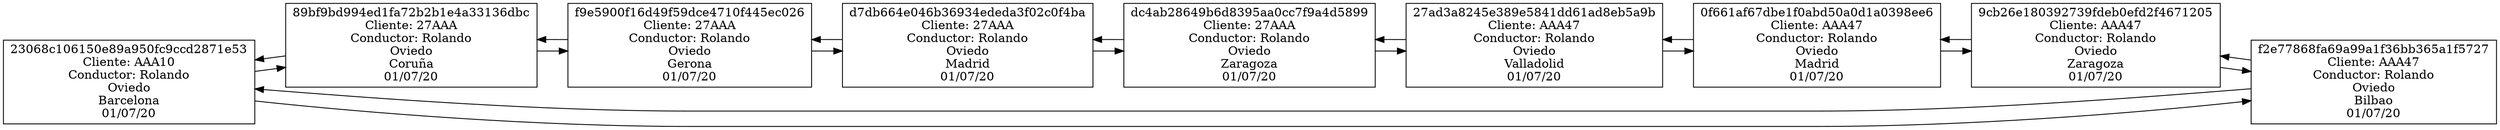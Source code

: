 digraph G {
 rankdir=LR 
 node[shape=box];
graph [ dpi = 300 ];
D23068c106150e89a950fc9ccd2871e53[label="23068c106150e89a950fc9ccd2871e53
Cliente: AAA10
Conductor: Rolando
Oviedo
Barcelona
01/07/20"];
D89bf9bd994ed1fa72b2b1e4a33136dbc[label="89bf9bd994ed1fa72b2b1e4a33136dbc
Cliente: 27AAA
Conductor: Rolando
Oviedo
Coruña
01/07/20"];
Df9e5900f16d49f59dce4710f445ec026[label="f9e5900f16d49f59dce4710f445ec026
Cliente: 27AAA
Conductor: Rolando
Oviedo
Gerona
01/07/20"];
Dd7db664e046b36934ededa3f02c0f4ba[label="d7db664e046b36934ededa3f02c0f4ba
Cliente: 27AAA
Conductor: Rolando
Oviedo
Madrid
01/07/20"];
Ddc4ab28649b6d8395aa0cc7f9a4d5899[label="dc4ab28649b6d8395aa0cc7f9a4d5899
Cliente: 27AAA
Conductor: Rolando
Oviedo
Zaragoza
01/07/20"];
D27ad3a8245e389e5841dd61ad8eb5a9b[label="27ad3a8245e389e5841dd61ad8eb5a9b
Cliente: AAA47
Conductor: Rolando
Oviedo
Valladolid
01/07/20"];
D0f661af67dbe1f0abd50a0d1a0398ee6[label="0f661af67dbe1f0abd50a0d1a0398ee6
Cliente: AAA47
Conductor: Rolando
Oviedo
Madrid
01/07/20"];
D9cb26e180392739fdeb0efd2f4671205[label="9cb26e180392739fdeb0efd2f4671205
Cliente: AAA47
Conductor: Rolando
Oviedo
Zaragoza
01/07/20"];
Df2e77868fa69a99a1f36bb365a1f5727[label="f2e77868fa69a99a1f36bb365a1f5727
Cliente: AAA47
Conductor: Rolando
Oviedo
Bilbao
01/07/20"];
D23068c106150e89a950fc9ccd2871e53->D89bf9bd994ed1fa72b2b1e4a33136dbc
D23068c106150e89a950fc9ccd2871e53->Df2e77868fa69a99a1f36bb365a1f5727
D89bf9bd994ed1fa72b2b1e4a33136dbc->Df9e5900f16d49f59dce4710f445ec026
D89bf9bd994ed1fa72b2b1e4a33136dbc->D23068c106150e89a950fc9ccd2871e53
Df9e5900f16d49f59dce4710f445ec026->Dd7db664e046b36934ededa3f02c0f4ba
Df9e5900f16d49f59dce4710f445ec026->D89bf9bd994ed1fa72b2b1e4a33136dbc
Dd7db664e046b36934ededa3f02c0f4ba->Ddc4ab28649b6d8395aa0cc7f9a4d5899
Dd7db664e046b36934ededa3f02c0f4ba->Df9e5900f16d49f59dce4710f445ec026
Ddc4ab28649b6d8395aa0cc7f9a4d5899->D27ad3a8245e389e5841dd61ad8eb5a9b
Ddc4ab28649b6d8395aa0cc7f9a4d5899->Dd7db664e046b36934ededa3f02c0f4ba
D27ad3a8245e389e5841dd61ad8eb5a9b->D0f661af67dbe1f0abd50a0d1a0398ee6
D27ad3a8245e389e5841dd61ad8eb5a9b->Ddc4ab28649b6d8395aa0cc7f9a4d5899
D0f661af67dbe1f0abd50a0d1a0398ee6->D9cb26e180392739fdeb0efd2f4671205
D0f661af67dbe1f0abd50a0d1a0398ee6->D27ad3a8245e389e5841dd61ad8eb5a9b
D9cb26e180392739fdeb0efd2f4671205->Df2e77868fa69a99a1f36bb365a1f5727
D9cb26e180392739fdeb0efd2f4671205->D0f661af67dbe1f0abd50a0d1a0398ee6
Df2e77868fa69a99a1f36bb365a1f5727->D23068c106150e89a950fc9ccd2871e53
Df2e77868fa69a99a1f36bb365a1f5727->D9cb26e180392739fdeb0efd2f4671205
}